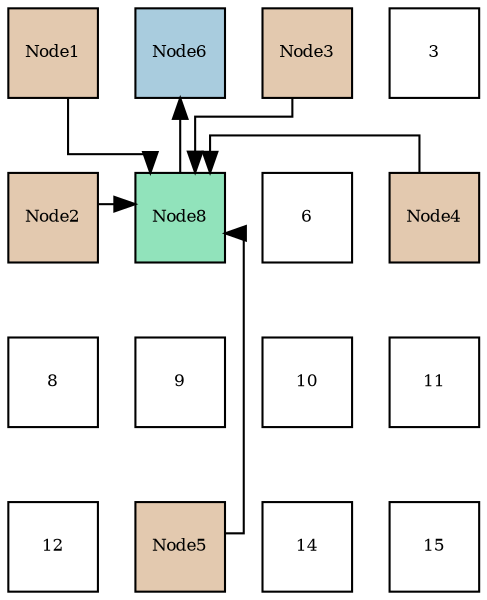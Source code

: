 digraph layout{
 rankdir=TB;
 splines=ortho;
 node [style=filled shape=square fixedsize=true width=0.6];
0[label="Node1", fontsize=8, fillcolor="#e3c9af"];
1[label="Node6", fontsize=8, fillcolor="#a9ccde"];
2[label="Node3", fontsize=8, fillcolor="#e3c9af"];
3[label="3", fontsize=8, fillcolor="#ffffff"];
4[label="Node2", fontsize=8, fillcolor="#e3c9af"];
5[label="Node8", fontsize=8, fillcolor="#91e3bb"];
6[label="6", fontsize=8, fillcolor="#ffffff"];
7[label="Node4", fontsize=8, fillcolor="#e3c9af"];
8[label="8", fontsize=8, fillcolor="#ffffff"];
9[label="9", fontsize=8, fillcolor="#ffffff"];
10[label="10", fontsize=8, fillcolor="#ffffff"];
11[label="11", fontsize=8, fillcolor="#ffffff"];
12[label="12", fontsize=8, fillcolor="#ffffff"];
13[label="Node5", fontsize=8, fillcolor="#e3c9af"];
14[label="14", fontsize=8, fillcolor="#ffffff"];
15[label="15", fontsize=8, fillcolor="#ffffff"];
edge [constraint=false, style=vis];5 -> 1;
0 -> 5;
4 -> 5;
2 -> 5;
7 -> 5;
13 -> 5;
edge [constraint=true, style=invis];
0 -> 4 -> 8 -> 12;
1 -> 5 -> 9 -> 13;
2 -> 6 -> 10 -> 14;
3 -> 7 -> 11 -> 15;
rank = same {0 -> 1 -> 2 -> 3};
rank = same {4 -> 5 -> 6 -> 7};
rank = same {8 -> 9 -> 10 -> 11};
rank = same {12 -> 13 -> 14 -> 15};
}